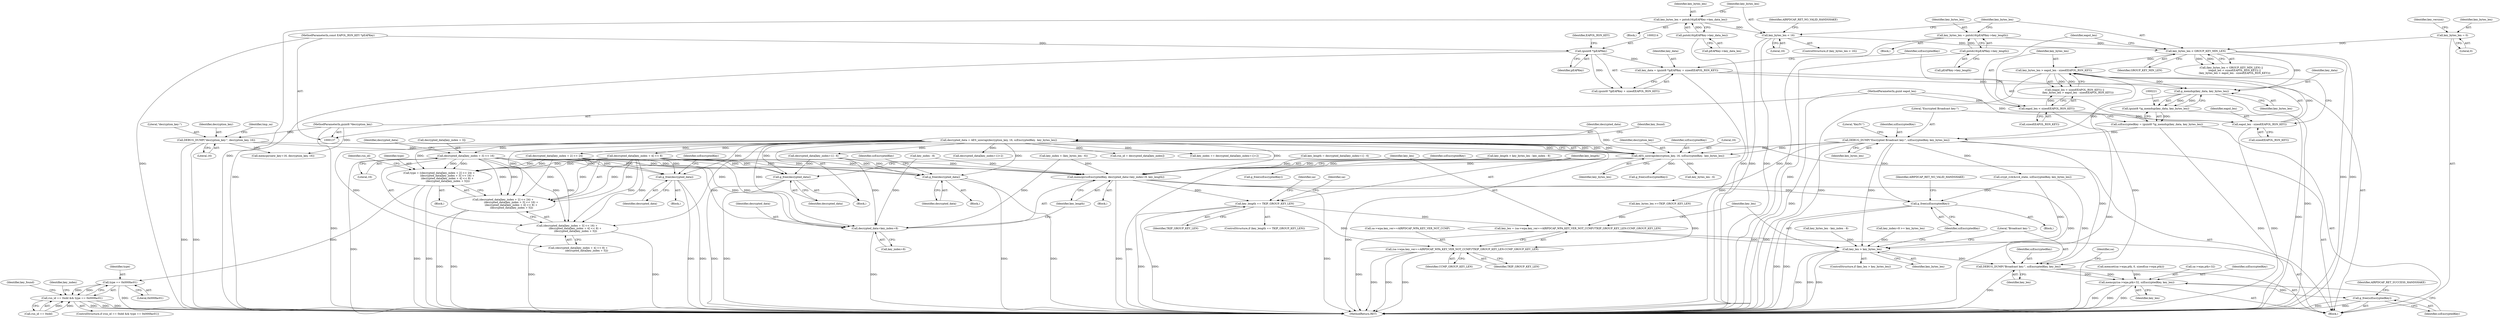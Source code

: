 digraph "0_wireshark_b6d838eebf4456192360654092e5587c5207f185@array" {
"1000359" [label="(Call,decrypted_data[key_index + 3] << 16)"];
"1000318" [label="(Call,decrypted_data = AES_unwrap(decryption_key, 16, szEncryptedKey,  key_bytes_len))"];
"1000320" [label="(Call,AES_unwrap(decryption_key, 16, szEncryptedKey,  key_bytes_len))"];
"1000235" [label="(Call,DEBUG_DUMP(\"decryption_key:\", decryption_key, 16))"];
"1000139" [label="(MethodParameterIn,guint8 *decryption_key)"];
"1000225" [label="(Call,DEBUG_DUMP(\"Encrypted Broadcast key:\", szEncryptedKey, key_bytes_len))"];
"1000218" [label="(Call,szEncryptedKey = (guint8 *)g_memdup(key_data, key_bytes_len))"];
"1000220" [label="(Call,(guint8 *)g_memdup(key_data, key_bytes_len))"];
"1000222" [label="(Call,g_memdup(key_data, key_bytes_len))"];
"1000210" [label="(Call,key_data = (guint8 *)pEAPKey + sizeof(EAPOL_RSN_KEY))"];
"1000213" [label="(Call,(guint8 *)pEAPKey)"];
"1000138" [label="(MethodParameterIn,const EAPOL_RSN_KEY *pEAPKey)"];
"1000193" [label="(Call,key_bytes_len < GROUP_KEY_MIN_LEN)"];
"1000185" [label="(Call,key_bytes_len < 16)"];
"1000178" [label="(Call,key_bytes_len = pntoh16(pEAPKey->key_data_len))"];
"1000180" [label="(Call,pntoh16(pEAPKey->key_data_len))"];
"1000166" [label="(Call,key_bytes_len = pntoh16(pEAPKey->key_length))"];
"1000168" [label="(Call,pntoh16(pEAPKey->key_length))"];
"1000147" [label="(Call,key_bytes_len = 0)"];
"1000201" [label="(Call,key_bytes_len > eapol_len - sizeof(EAPOL_RSN_KEY))"];
"1000203" [label="(Call,eapol_len - sizeof(EAPOL_RSN_KEY))"];
"1000197" [label="(Call,eapol_len < sizeof(EAPOL_RSN_KEY))"];
"1000141" [label="(MethodParameterIn,guint eapol_len)"];
"1000348" [label="(Call,type = ((decrypted_data[key_index + 2] << 24) +\n                    (decrypted_data[key_index + 3] << 16) +\n                    (decrypted_data[key_index + 4] << 8) +\n                     (decrypted_data[key_index + 5])))"];
"1000384" [label="(Call,type == 0x000fac01)"];
"1000380" [label="(Call,rsn_id == 0xdd && type == 0x000fac01)"];
"1000350" [label="(Call,(decrypted_data[key_index + 2] << 24) +\n                    (decrypted_data[key_index + 3] << 16) +\n                    (decrypted_data[key_index + 4] << 8) +\n                     (decrypted_data[key_index + 5]))"];
"1000358" [label="(Call,(decrypted_data[key_index + 3] << 16) +\n                    (decrypted_data[key_index + 4] << 8) +\n                     (decrypted_data[key_index + 5]))"];
"1000429" [label="(Call,g_free(decrypted_data))"];
"1000435" [label="(Call,memcpy(szEncryptedKey, decrypted_data+key_index+8, key_length))"];
"1000452" [label="(Call,key_length == TKIP_GROUP_KEY_LEN)"];
"1000472" [label="(Call,key_len = (sa->wpa.key_ver==AIRPDCAP_WPA_KEY_VER_NOT_CCMP)?TKIP_GROUP_KEY_LEN:CCMP_GROUP_KEY_LEN)"];
"1000485" [label="(Call,key_len > key_bytes_len)"];
"1000493" [label="(Call,DEBUG_DUMP(\"Broadcast key:\", szEncryptedKey, key_len))"];
"1000521" [label="(Call,memcpy(sa->wpa.ptk+32, szEncryptedKey, key_len))"];
"1000531" [label="(Call,g_free(szEncryptedKey))"];
"1000474" [label="(Call,(sa->wpa.key_ver==AIRPDCAP_WPA_KEY_VER_NOT_CCMP)?TKIP_GROUP_KEY_LEN:CCMP_GROUP_KEY_LEN)"];
"1000489" [label="(Call,g_free(szEncryptedKey))"];
"1000437" [label="(Call,decrypted_data+key_index+8)"];
"1000445" [label="(Call,g_free(decrypted_data))"];
"1000470" [label="(Call,g_free(decrypted_data))"];
"1000326" [label="(Identifier,key_found)"];
"1000385" [label="(Identifier,type)"];
"1000486" [label="(Identifier,key_len)"];
"1000445" [label="(Call,g_free(decrypted_data))"];
"1000349" [label="(Identifier,type)"];
"1000220" [label="(Call,(guint8 *)g_memdup(key_data, key_bytes_len))"];
"1000186" [label="(Identifier,key_bytes_len)"];
"1000522" [label="(Call,sa->wpa.ptk+32)"];
"1000212" [label="(Call,(guint8 *)pEAPKey + sizeof(EAPOL_RSN_KEY))"];
"1000386" [label="(Literal,0x000fac01)"];
"1000530" [label="(Identifier,key_len)"];
"1000381" [label="(Call,rsn_id == 0xdd)"];
"1000487" [label="(Identifier,key_bytes_len)"];
"1000380" [label="(Call,rsn_id == 0xdd && type == 0x000fac01)"];
"1000213" [label="(Call,(guint8 *)pEAPKey)"];
"1000141" [label="(MethodParameterIn,guint eapol_len)"];
"1000210" [label="(Call,key_data = (guint8 *)pEAPKey + sizeof(EAPOL_RSN_KEY))"];
"1000219" [label="(Identifier,szEncryptedKey)"];
"1000271" [label="(Call,key_bytes_len >=TKIP_GROUP_KEY_LEN)"];
"1000494" [label="(Literal,\"Broadcast key:\")"];
"1000404" [label="(Block,)"];
"1000211" [label="(Identifier,key_data)"];
"1000217" [label="(Identifier,EAPOL_RSN_KEY)"];
"1000178" [label="(Call,key_bytes_len = pntoh16(pEAPKey->key_data_len))"];
"1000240" [label="(Identifier,tmp_sa)"];
"1000470" [label="(Call,g_free(decrypted_data))"];
"1000228" [label="(Identifier,key_bytes_len)"];
"1000454" [label="(Identifier,TKIP_GROUP_KEY_LEN)"];
"1000195" [label="(Identifier,GROUP_KEY_MIN_LEN)"];
"1000154" [label="(Identifier,key_version)"];
"1000179" [label="(Identifier,key_bytes_len)"];
"1000313" [label="(Block,)"];
"1000447" [label="(Call,g_free(szEncryptedKey))"];
"1000431" [label="(Call,g_free(szEncryptedKey))"];
"1000395" [label="(Call,decrypted_data[key_index+1]+2)"];
"1000484" [label="(ControlStructure,if (key_len > key_bytes_len))"];
"1000379" [label="(ControlStructure,if (rsn_id == 0xdd && type == 0x000fac01))"];
"1000236" [label="(Literal,\"decryption_key:\")"];
"1000227" [label="(Identifier,szEncryptedKey)"];
"1000321" [label="(Identifier,decryption_key)"];
"1000319" [label="(Identifier,decrypted_data)"];
"1000495" [label="(Identifier,szEncryptedKey)"];
"1000473" [label="(Identifier,key_len)"];
"1000335" [label="(Call,key_bytes_len - 6)"];
"1000177" [label="(Block,)"];
"1000367" [label="(Call,decrypted_data[key_index + 4] << 8)"];
"1000446" [label="(Identifier,decrypted_data)"];
"1000167" [label="(Identifier,key_bytes_len)"];
"1000215" [label="(Identifier,pEAPKey)"];
"1000496" [label="(Identifier,key_len)"];
"1000483" [label="(Identifier,CCMP_GROUP_KEY_LEN)"];
"1000205" [label="(Call,sizeof(EAPOL_RSN_KEY))"];
"1000458" [label="(Identifier,sa)"];
"1000323" [label="(Identifier,szEncryptedKey)"];
"1000453" [label="(Identifier,key_length)"];
"1000340" [label="(Block,)"];
"1000432" [label="(Identifier,szEncryptedKey)"];
"1000142" [label="(Block,)"];
"1000169" [label="(Call,pEAPKey->key_length)"];
"1000492" [label="(Identifier,AIRPDCAP_RET_NO_VALID_HANDSHAKE)"];
"1000488" [label="(Block,)"];
"1000452" [label="(Call,key_length == TKIP_GROUP_KEY_LEN)"];
"1000489" [label="(Call,g_free(szEncryptedKey))"];
"1000168" [label="(Call,pntoh16(pEAPKey->key_length))"];
"1000423" [label="(Call,key_bytes_len - key_index - 8)"];
"1000451" [label="(ControlStructure,if (key_length == TKIP_GROUP_KEY_LEN))"];
"1000407" [label="(Call,decrypted_data[key_index+1] - 6)"];
"1000428" [label="(Block,)"];
"1000149" [label="(Literal,0)"];
"1000365" [label="(Literal,16)"];
"1000226" [label="(Literal,\"Encrypted Broadcast key:\")"];
"1000438" [label="(Identifier,decrypted_data)"];
"1000343" [label="(Call,rsn_id = decrypted_data[key_index])"];
"1000192" [label="(Call,(key_bytes_len < GROUP_KEY_MIN_LEN) ||\n        (eapol_len < sizeof(EAPOL_RSN_KEY)) ||\n        (key_bytes_len > eapol_len - sizeof(EAPOL_RSN_KEY)))"];
"1000405" [label="(Call,key_length = decrypted_data[key_index+1] - 6)"];
"1000521" [label="(Call,memcpy(sa->wpa.ptk+32, szEncryptedKey, key_len))"];
"1000351" [label="(Call,decrypted_data[key_index + 2] << 24)"];
"1000425" [label="(Call,key_index - 8)"];
"1000318" [label="(Call,decrypted_data = AES_unwrap(decryption_key, 16, szEncryptedKey,  key_bytes_len))"];
"1000436" [label="(Identifier,szEncryptedKey)"];
"1000348" [label="(Call,type = ((decrypted_data[key_index + 2] << 24) +\n                    (decrypted_data[key_index + 3] << 16) +\n                    (decrypted_data[key_index + 4] << 8) +\n                     (decrypted_data[key_index + 5])))"];
"1000444" [label="(Block,)"];
"1000482" [label="(Identifier,TKIP_GROUP_KEY_LEN)"];
"1000437" [label="(Call,decrypted_data+key_index+8)"];
"1000224" [label="(Identifier,key_bytes_len)"];
"1000490" [label="(Identifier,szEncryptedKey)"];
"1000475" [label="(Call,sa->wpa.key_ver==AIRPDCAP_WPA_KEY_VER_NOT_CCMP)"];
"1000366" [label="(Call,(decrypted_data[key_index + 4] << 8) +\n                     (decrypted_data[key_index + 5]))"];
"1000360" [label="(Call,decrypted_data[key_index + 3])"];
"1000531" [label="(Call,g_free(szEncryptedKey))"];
"1000222" [label="(Call,g_memdup(key_data, key_bytes_len))"];
"1000448" [label="(Identifier,szEncryptedKey)"];
"1000303" [label="(Call,crypt_rc4(&rc4_state, szEncryptedKey, key_bytes_len))"];
"1000204" [label="(Identifier,eapol_len)"];
"1000485" [label="(Call,key_len > key_bytes_len)"];
"1000529" [label="(Identifier,szEncryptedKey)"];
"1000535" [label="(MethodReturn,RET)"];
"1000190" [label="(Identifier,AIRPDCAP_RET_NO_VALID_HANDSHAKE)"];
"1000359" [label="(Call,decrypted_data[key_index + 3] << 16)"];
"1000474" [label="(Call,(sa->wpa.key_ver==AIRPDCAP_WPA_KEY_VER_NOT_CCMP)?TKIP_GROUP_KEY_LEN:CCMP_GROUP_KEY_LEN)"];
"1000148" [label="(Identifier,key_bytes_len)"];
"1000147" [label="(Call,key_bytes_len = 0)"];
"1000320" [label="(Call,AES_unwrap(decryption_key, 16, szEncryptedKey,  key_bytes_len))"];
"1000393" [label="(Call,key_index += decrypted_data[key_index+1]+2)"];
"1000230" [label="(Literal,\"KeyIV:\")"];
"1000421" [label="(Call,key_length > key_bytes_len - key_index - 8)"];
"1000532" [label="(Identifier,szEncryptedKey)"];
"1000282" [label="(Call,memcpy(new_key+16, decryption_key, 16))"];
"1000358" [label="(Call,(decrypted_data[key_index + 3] << 16) +\n                    (decrypted_data[key_index + 4] << 8) +\n                     (decrypted_data[key_index + 5]))"];
"1000394" [label="(Identifier,key_index)"];
"1000389" [label="(Identifier,key_found)"];
"1000384" [label="(Call,type == 0x000fac01)"];
"1000324" [label="(Identifier,key_bytes_len)"];
"1000369" [label="(Identifier,decrypted_data)"];
"1000439" [label="(Call,key_index+8)"];
"1000139" [label="(MethodParameterIn,guint8 *decryption_key)"];
"1000166" [label="(Call,key_bytes_len = pntoh16(pEAPKey->key_length))"];
"1000197" [label="(Call,eapol_len < sizeof(EAPOL_RSN_KEY))"];
"1000382" [label="(Identifier,rsn_id)"];
"1000198" [label="(Identifier,eapol_len)"];
"1000196" [label="(Call,(eapol_len < sizeof(EAPOL_RSN_KEY)) ||\n        (key_bytes_len > eapol_len - sizeof(EAPOL_RSN_KEY)))"];
"1000223" [label="(Identifier,key_data)"];
"1000194" [label="(Identifier,key_bytes_len)"];
"1000416" [label="(Call,key_index+8 >= key_bytes_len)"];
"1000180" [label="(Call,pntoh16(pEAPKey->key_data_len))"];
"1000225" [label="(Call,DEBUG_DUMP(\"Encrypted Broadcast key:\", szEncryptedKey, key_bytes_len))"];
"1000499" [label="(Identifier,sa)"];
"1000165" [label="(Block,)"];
"1000466" [label="(Identifier,sa)"];
"1000471" [label="(Identifier,decrypted_data)"];
"1000184" [label="(ControlStructure,if (key_bytes_len < 16))"];
"1000138" [label="(MethodParameterIn,const EAPOL_RSN_KEY *pEAPKey)"];
"1000203" [label="(Call,eapol_len - sizeof(EAPOL_RSN_KEY))"];
"1000237" [label="(Identifier,decryption_key)"];
"1000472" [label="(Call,key_len = (sa->wpa.key_ver==AIRPDCAP_WPA_KEY_VER_NOT_CCMP)?TKIP_GROUP_KEY_LEN:CCMP_GROUP_KEY_LEN)"];
"1000508" [label="(Call,memset(sa->wpa.ptk, 0, sizeof(sa->wpa.ptk)))"];
"1000187" [label="(Literal,16)"];
"1000429" [label="(Call,g_free(decrypted_data))"];
"1000322" [label="(Literal,16)"];
"1000235" [label="(Call,DEBUG_DUMP(\"decryption_key:\", decryption_key, 16))"];
"1000202" [label="(Identifier,key_bytes_len)"];
"1000350" [label="(Call,(decrypted_data[key_index + 2] << 24) +\n                    (decrypted_data[key_index + 3] << 16) +\n                    (decrypted_data[key_index + 4] << 8) +\n                     (decrypted_data[key_index + 5]))"];
"1000493" [label="(Call,DEBUG_DUMP(\"Broadcast key:\", szEncryptedKey, key_len))"];
"1000238" [label="(Literal,16)"];
"1000201" [label="(Call,key_bytes_len > eapol_len - sizeof(EAPOL_RSN_KEY))"];
"1000430" [label="(Identifier,decrypted_data)"];
"1000218" [label="(Call,szEncryptedKey = (guint8 *)g_memdup(key_data, key_bytes_len))"];
"1000333" [label="(Call,key_index < (key_bytes_len - 6))"];
"1000442" [label="(Identifier,key_length)"];
"1000185" [label="(Call,key_bytes_len < 16)"];
"1000199" [label="(Call,sizeof(EAPOL_RSN_KEY))"];
"1000193" [label="(Call,key_bytes_len < GROUP_KEY_MIN_LEN)"];
"1000534" [label="(Identifier,AIRPDCAP_RET_SUCCESS_HANDSHAKE)"];
"1000435" [label="(Call,memcpy(szEncryptedKey, decrypted_data+key_index+8, key_length))"];
"1000181" [label="(Call,pEAPKey->key_data_len)"];
"1000359" -> "1000358"  [label="AST: "];
"1000359" -> "1000365"  [label="CFG: "];
"1000360" -> "1000359"  [label="AST: "];
"1000365" -> "1000359"  [label="AST: "];
"1000369" -> "1000359"  [label="CFG: "];
"1000359" -> "1000535"  [label="DDG: "];
"1000359" -> "1000348"  [label="DDG: "];
"1000359" -> "1000348"  [label="DDG: "];
"1000359" -> "1000350"  [label="DDG: "];
"1000359" -> "1000350"  [label="DDG: "];
"1000359" -> "1000358"  [label="DDG: "];
"1000359" -> "1000358"  [label="DDG: "];
"1000318" -> "1000359"  [label="DDG: "];
"1000359" -> "1000429"  [label="DDG: "];
"1000359" -> "1000435"  [label="DDG: "];
"1000359" -> "1000437"  [label="DDG: "];
"1000359" -> "1000445"  [label="DDG: "];
"1000359" -> "1000470"  [label="DDG: "];
"1000318" -> "1000313"  [label="AST: "];
"1000318" -> "1000320"  [label="CFG: "];
"1000319" -> "1000318"  [label="AST: "];
"1000320" -> "1000318"  [label="AST: "];
"1000326" -> "1000318"  [label="CFG: "];
"1000318" -> "1000535"  [label="DDG: "];
"1000320" -> "1000318"  [label="DDG: "];
"1000320" -> "1000318"  [label="DDG: "];
"1000320" -> "1000318"  [label="DDG: "];
"1000320" -> "1000318"  [label="DDG: "];
"1000318" -> "1000343"  [label="DDG: "];
"1000318" -> "1000348"  [label="DDG: "];
"1000318" -> "1000351"  [label="DDG: "];
"1000318" -> "1000350"  [label="DDG: "];
"1000318" -> "1000358"  [label="DDG: "];
"1000318" -> "1000367"  [label="DDG: "];
"1000318" -> "1000366"  [label="DDG: "];
"1000318" -> "1000393"  [label="DDG: "];
"1000318" -> "1000395"  [label="DDG: "];
"1000318" -> "1000407"  [label="DDG: "];
"1000318" -> "1000429"  [label="DDG: "];
"1000318" -> "1000435"  [label="DDG: "];
"1000318" -> "1000437"  [label="DDG: "];
"1000318" -> "1000445"  [label="DDG: "];
"1000318" -> "1000470"  [label="DDG: "];
"1000320" -> "1000324"  [label="CFG: "];
"1000321" -> "1000320"  [label="AST: "];
"1000322" -> "1000320"  [label="AST: "];
"1000323" -> "1000320"  [label="AST: "];
"1000324" -> "1000320"  [label="AST: "];
"1000320" -> "1000535"  [label="DDG: "];
"1000235" -> "1000320"  [label="DDG: "];
"1000139" -> "1000320"  [label="DDG: "];
"1000225" -> "1000320"  [label="DDG: "];
"1000225" -> "1000320"  [label="DDG: "];
"1000320" -> "1000335"  [label="DDG: "];
"1000320" -> "1000431"  [label="DDG: "];
"1000320" -> "1000435"  [label="DDG: "];
"1000320" -> "1000447"  [label="DDG: "];
"1000235" -> "1000142"  [label="AST: "];
"1000235" -> "1000238"  [label="CFG: "];
"1000236" -> "1000235"  [label="AST: "];
"1000237" -> "1000235"  [label="AST: "];
"1000238" -> "1000235"  [label="AST: "];
"1000240" -> "1000235"  [label="CFG: "];
"1000235" -> "1000535"  [label="DDG: "];
"1000235" -> "1000535"  [label="DDG: "];
"1000139" -> "1000235"  [label="DDG: "];
"1000235" -> "1000282"  [label="DDG: "];
"1000139" -> "1000137"  [label="AST: "];
"1000139" -> "1000535"  [label="DDG: "];
"1000139" -> "1000282"  [label="DDG: "];
"1000225" -> "1000142"  [label="AST: "];
"1000225" -> "1000228"  [label="CFG: "];
"1000226" -> "1000225"  [label="AST: "];
"1000227" -> "1000225"  [label="AST: "];
"1000228" -> "1000225"  [label="AST: "];
"1000230" -> "1000225"  [label="CFG: "];
"1000225" -> "1000535"  [label="DDG: "];
"1000218" -> "1000225"  [label="DDG: "];
"1000222" -> "1000225"  [label="DDG: "];
"1000225" -> "1000271"  [label="DDG: "];
"1000225" -> "1000303"  [label="DDG: "];
"1000225" -> "1000485"  [label="DDG: "];
"1000225" -> "1000489"  [label="DDG: "];
"1000225" -> "1000493"  [label="DDG: "];
"1000218" -> "1000142"  [label="AST: "];
"1000218" -> "1000220"  [label="CFG: "];
"1000219" -> "1000218"  [label="AST: "];
"1000220" -> "1000218"  [label="AST: "];
"1000226" -> "1000218"  [label="CFG: "];
"1000218" -> "1000535"  [label="DDG: "];
"1000220" -> "1000218"  [label="DDG: "];
"1000220" -> "1000222"  [label="CFG: "];
"1000221" -> "1000220"  [label="AST: "];
"1000222" -> "1000220"  [label="AST: "];
"1000220" -> "1000535"  [label="DDG: "];
"1000222" -> "1000220"  [label="DDG: "];
"1000222" -> "1000220"  [label="DDG: "];
"1000222" -> "1000224"  [label="CFG: "];
"1000223" -> "1000222"  [label="AST: "];
"1000224" -> "1000222"  [label="AST: "];
"1000222" -> "1000535"  [label="DDG: "];
"1000210" -> "1000222"  [label="DDG: "];
"1000193" -> "1000222"  [label="DDG: "];
"1000201" -> "1000222"  [label="DDG: "];
"1000210" -> "1000142"  [label="AST: "];
"1000210" -> "1000212"  [label="CFG: "];
"1000211" -> "1000210"  [label="AST: "];
"1000212" -> "1000210"  [label="AST: "];
"1000219" -> "1000210"  [label="CFG: "];
"1000210" -> "1000535"  [label="DDG: "];
"1000213" -> "1000210"  [label="DDG: "];
"1000213" -> "1000212"  [label="AST: "];
"1000213" -> "1000215"  [label="CFG: "];
"1000214" -> "1000213"  [label="AST: "];
"1000215" -> "1000213"  [label="AST: "];
"1000217" -> "1000213"  [label="CFG: "];
"1000213" -> "1000535"  [label="DDG: "];
"1000213" -> "1000212"  [label="DDG: "];
"1000138" -> "1000213"  [label="DDG: "];
"1000138" -> "1000137"  [label="AST: "];
"1000138" -> "1000535"  [label="DDG: "];
"1000193" -> "1000192"  [label="AST: "];
"1000193" -> "1000195"  [label="CFG: "];
"1000194" -> "1000193"  [label="AST: "];
"1000195" -> "1000193"  [label="AST: "];
"1000198" -> "1000193"  [label="CFG: "];
"1000192" -> "1000193"  [label="CFG: "];
"1000193" -> "1000535"  [label="DDG: "];
"1000193" -> "1000535"  [label="DDG: "];
"1000193" -> "1000192"  [label="DDG: "];
"1000193" -> "1000192"  [label="DDG: "];
"1000185" -> "1000193"  [label="DDG: "];
"1000166" -> "1000193"  [label="DDG: "];
"1000147" -> "1000193"  [label="DDG: "];
"1000193" -> "1000201"  [label="DDG: "];
"1000185" -> "1000184"  [label="AST: "];
"1000185" -> "1000187"  [label="CFG: "];
"1000186" -> "1000185"  [label="AST: "];
"1000187" -> "1000185"  [label="AST: "];
"1000190" -> "1000185"  [label="CFG: "];
"1000194" -> "1000185"  [label="CFG: "];
"1000185" -> "1000535"  [label="DDG: "];
"1000185" -> "1000535"  [label="DDG: "];
"1000178" -> "1000185"  [label="DDG: "];
"1000178" -> "1000177"  [label="AST: "];
"1000178" -> "1000180"  [label="CFG: "];
"1000179" -> "1000178"  [label="AST: "];
"1000180" -> "1000178"  [label="AST: "];
"1000186" -> "1000178"  [label="CFG: "];
"1000178" -> "1000535"  [label="DDG: "];
"1000180" -> "1000178"  [label="DDG: "];
"1000180" -> "1000181"  [label="CFG: "];
"1000181" -> "1000180"  [label="AST: "];
"1000180" -> "1000535"  [label="DDG: "];
"1000166" -> "1000165"  [label="AST: "];
"1000166" -> "1000168"  [label="CFG: "];
"1000167" -> "1000166"  [label="AST: "];
"1000168" -> "1000166"  [label="AST: "];
"1000194" -> "1000166"  [label="CFG: "];
"1000166" -> "1000535"  [label="DDG: "];
"1000168" -> "1000166"  [label="DDG: "];
"1000168" -> "1000169"  [label="CFG: "];
"1000169" -> "1000168"  [label="AST: "];
"1000168" -> "1000535"  [label="DDG: "];
"1000147" -> "1000142"  [label="AST: "];
"1000147" -> "1000149"  [label="CFG: "];
"1000148" -> "1000147"  [label="AST: "];
"1000149" -> "1000147"  [label="AST: "];
"1000154" -> "1000147"  [label="CFG: "];
"1000201" -> "1000196"  [label="AST: "];
"1000201" -> "1000203"  [label="CFG: "];
"1000202" -> "1000201"  [label="AST: "];
"1000203" -> "1000201"  [label="AST: "];
"1000196" -> "1000201"  [label="CFG: "];
"1000201" -> "1000535"  [label="DDG: "];
"1000201" -> "1000535"  [label="DDG: "];
"1000201" -> "1000196"  [label="DDG: "];
"1000201" -> "1000196"  [label="DDG: "];
"1000203" -> "1000201"  [label="DDG: "];
"1000203" -> "1000205"  [label="CFG: "];
"1000204" -> "1000203"  [label="AST: "];
"1000205" -> "1000203"  [label="AST: "];
"1000203" -> "1000535"  [label="DDG: "];
"1000197" -> "1000203"  [label="DDG: "];
"1000141" -> "1000203"  [label="DDG: "];
"1000197" -> "1000196"  [label="AST: "];
"1000197" -> "1000199"  [label="CFG: "];
"1000198" -> "1000197"  [label="AST: "];
"1000199" -> "1000197"  [label="AST: "];
"1000202" -> "1000197"  [label="CFG: "];
"1000196" -> "1000197"  [label="CFG: "];
"1000197" -> "1000535"  [label="DDG: "];
"1000197" -> "1000196"  [label="DDG: "];
"1000141" -> "1000197"  [label="DDG: "];
"1000141" -> "1000137"  [label="AST: "];
"1000141" -> "1000535"  [label="DDG: "];
"1000348" -> "1000340"  [label="AST: "];
"1000348" -> "1000350"  [label="CFG: "];
"1000349" -> "1000348"  [label="AST: "];
"1000350" -> "1000348"  [label="AST: "];
"1000382" -> "1000348"  [label="CFG: "];
"1000348" -> "1000535"  [label="DDG: "];
"1000348" -> "1000535"  [label="DDG: "];
"1000351" -> "1000348"  [label="DDG: "];
"1000351" -> "1000348"  [label="DDG: "];
"1000367" -> "1000348"  [label="DDG: "];
"1000367" -> "1000348"  [label="DDG: "];
"1000348" -> "1000384"  [label="DDG: "];
"1000384" -> "1000380"  [label="AST: "];
"1000384" -> "1000386"  [label="CFG: "];
"1000385" -> "1000384"  [label="AST: "];
"1000386" -> "1000384"  [label="AST: "];
"1000380" -> "1000384"  [label="CFG: "];
"1000384" -> "1000535"  [label="DDG: "];
"1000384" -> "1000380"  [label="DDG: "];
"1000384" -> "1000380"  [label="DDG: "];
"1000380" -> "1000379"  [label="AST: "];
"1000380" -> "1000381"  [label="CFG: "];
"1000381" -> "1000380"  [label="AST: "];
"1000389" -> "1000380"  [label="CFG: "];
"1000394" -> "1000380"  [label="CFG: "];
"1000380" -> "1000535"  [label="DDG: "];
"1000380" -> "1000535"  [label="DDG: "];
"1000380" -> "1000535"  [label="DDG: "];
"1000381" -> "1000380"  [label="DDG: "];
"1000381" -> "1000380"  [label="DDG: "];
"1000350" -> "1000358"  [label="CFG: "];
"1000351" -> "1000350"  [label="AST: "];
"1000358" -> "1000350"  [label="AST: "];
"1000350" -> "1000535"  [label="DDG: "];
"1000350" -> "1000535"  [label="DDG: "];
"1000351" -> "1000350"  [label="DDG: "];
"1000351" -> "1000350"  [label="DDG: "];
"1000367" -> "1000350"  [label="DDG: "];
"1000367" -> "1000350"  [label="DDG: "];
"1000358" -> "1000366"  [label="CFG: "];
"1000366" -> "1000358"  [label="AST: "];
"1000358" -> "1000535"  [label="DDG: "];
"1000358" -> "1000535"  [label="DDG: "];
"1000367" -> "1000358"  [label="DDG: "];
"1000367" -> "1000358"  [label="DDG: "];
"1000429" -> "1000428"  [label="AST: "];
"1000429" -> "1000430"  [label="CFG: "];
"1000430" -> "1000429"  [label="AST: "];
"1000432" -> "1000429"  [label="CFG: "];
"1000429" -> "1000535"  [label="DDG: "];
"1000429" -> "1000535"  [label="DDG: "];
"1000351" -> "1000429"  [label="DDG: "];
"1000407" -> "1000429"  [label="DDG: "];
"1000367" -> "1000429"  [label="DDG: "];
"1000435" -> "1000404"  [label="AST: "];
"1000435" -> "1000442"  [label="CFG: "];
"1000436" -> "1000435"  [label="AST: "];
"1000437" -> "1000435"  [label="AST: "];
"1000442" -> "1000435"  [label="AST: "];
"1000453" -> "1000435"  [label="CFG: "];
"1000435" -> "1000535"  [label="DDG: "];
"1000435" -> "1000535"  [label="DDG: "];
"1000351" -> "1000435"  [label="DDG: "];
"1000407" -> "1000435"  [label="DDG: "];
"1000367" -> "1000435"  [label="DDG: "];
"1000425" -> "1000435"  [label="DDG: "];
"1000333" -> "1000435"  [label="DDG: "];
"1000421" -> "1000435"  [label="DDG: "];
"1000405" -> "1000435"  [label="DDG: "];
"1000435" -> "1000452"  [label="DDG: "];
"1000435" -> "1000489"  [label="DDG: "];
"1000435" -> "1000493"  [label="DDG: "];
"1000452" -> "1000451"  [label="AST: "];
"1000452" -> "1000454"  [label="CFG: "];
"1000453" -> "1000452"  [label="AST: "];
"1000454" -> "1000452"  [label="AST: "];
"1000458" -> "1000452"  [label="CFG: "];
"1000466" -> "1000452"  [label="CFG: "];
"1000452" -> "1000535"  [label="DDG: "];
"1000452" -> "1000535"  [label="DDG: "];
"1000452" -> "1000472"  [label="DDG: "];
"1000452" -> "1000474"  [label="DDG: "];
"1000472" -> "1000142"  [label="AST: "];
"1000472" -> "1000474"  [label="CFG: "];
"1000473" -> "1000472"  [label="AST: "];
"1000474" -> "1000472"  [label="AST: "];
"1000486" -> "1000472"  [label="CFG: "];
"1000472" -> "1000535"  [label="DDG: "];
"1000271" -> "1000472"  [label="DDG: "];
"1000472" -> "1000485"  [label="DDG: "];
"1000485" -> "1000484"  [label="AST: "];
"1000485" -> "1000487"  [label="CFG: "];
"1000486" -> "1000485"  [label="AST: "];
"1000487" -> "1000485"  [label="AST: "];
"1000490" -> "1000485"  [label="CFG: "];
"1000494" -> "1000485"  [label="CFG: "];
"1000485" -> "1000535"  [label="DDG: "];
"1000485" -> "1000535"  [label="DDG: "];
"1000485" -> "1000535"  [label="DDG: "];
"1000303" -> "1000485"  [label="DDG: "];
"1000416" -> "1000485"  [label="DDG: "];
"1000423" -> "1000485"  [label="DDG: "];
"1000485" -> "1000493"  [label="DDG: "];
"1000493" -> "1000142"  [label="AST: "];
"1000493" -> "1000496"  [label="CFG: "];
"1000494" -> "1000493"  [label="AST: "];
"1000495" -> "1000493"  [label="AST: "];
"1000496" -> "1000493"  [label="AST: "];
"1000499" -> "1000493"  [label="CFG: "];
"1000493" -> "1000535"  [label="DDG: "];
"1000303" -> "1000493"  [label="DDG: "];
"1000493" -> "1000521"  [label="DDG: "];
"1000493" -> "1000521"  [label="DDG: "];
"1000521" -> "1000142"  [label="AST: "];
"1000521" -> "1000530"  [label="CFG: "];
"1000522" -> "1000521"  [label="AST: "];
"1000529" -> "1000521"  [label="AST: "];
"1000530" -> "1000521"  [label="AST: "];
"1000532" -> "1000521"  [label="CFG: "];
"1000521" -> "1000535"  [label="DDG: "];
"1000521" -> "1000535"  [label="DDG: "];
"1000521" -> "1000535"  [label="DDG: "];
"1000508" -> "1000521"  [label="DDG: "];
"1000521" -> "1000531"  [label="DDG: "];
"1000531" -> "1000142"  [label="AST: "];
"1000531" -> "1000532"  [label="CFG: "];
"1000532" -> "1000531"  [label="AST: "];
"1000534" -> "1000531"  [label="CFG: "];
"1000531" -> "1000535"  [label="DDG: "];
"1000531" -> "1000535"  [label="DDG: "];
"1000474" -> "1000482"  [label="CFG: "];
"1000474" -> "1000483"  [label="CFG: "];
"1000475" -> "1000474"  [label="AST: "];
"1000482" -> "1000474"  [label="AST: "];
"1000483" -> "1000474"  [label="AST: "];
"1000474" -> "1000535"  [label="DDG: "];
"1000474" -> "1000535"  [label="DDG: "];
"1000474" -> "1000535"  [label="DDG: "];
"1000271" -> "1000474"  [label="DDG: "];
"1000489" -> "1000488"  [label="AST: "];
"1000489" -> "1000490"  [label="CFG: "];
"1000490" -> "1000489"  [label="AST: "];
"1000492" -> "1000489"  [label="CFG: "];
"1000489" -> "1000535"  [label="DDG: "];
"1000489" -> "1000535"  [label="DDG: "];
"1000303" -> "1000489"  [label="DDG: "];
"1000437" -> "1000439"  [label="CFG: "];
"1000438" -> "1000437"  [label="AST: "];
"1000439" -> "1000437"  [label="AST: "];
"1000442" -> "1000437"  [label="CFG: "];
"1000437" -> "1000535"  [label="DDG: "];
"1000351" -> "1000437"  [label="DDG: "];
"1000407" -> "1000437"  [label="DDG: "];
"1000367" -> "1000437"  [label="DDG: "];
"1000425" -> "1000437"  [label="DDG: "];
"1000333" -> "1000437"  [label="DDG: "];
"1000445" -> "1000444"  [label="AST: "];
"1000445" -> "1000446"  [label="CFG: "];
"1000446" -> "1000445"  [label="AST: "];
"1000448" -> "1000445"  [label="CFG: "];
"1000445" -> "1000535"  [label="DDG: "];
"1000445" -> "1000535"  [label="DDG: "];
"1000367" -> "1000445"  [label="DDG: "];
"1000351" -> "1000445"  [label="DDG: "];
"1000470" -> "1000313"  [label="AST: "];
"1000470" -> "1000471"  [label="CFG: "];
"1000471" -> "1000470"  [label="AST: "];
"1000473" -> "1000470"  [label="CFG: "];
"1000470" -> "1000535"  [label="DDG: "];
"1000470" -> "1000535"  [label="DDG: "];
"1000351" -> "1000470"  [label="DDG: "];
"1000407" -> "1000470"  [label="DDG: "];
"1000367" -> "1000470"  [label="DDG: "];
}
